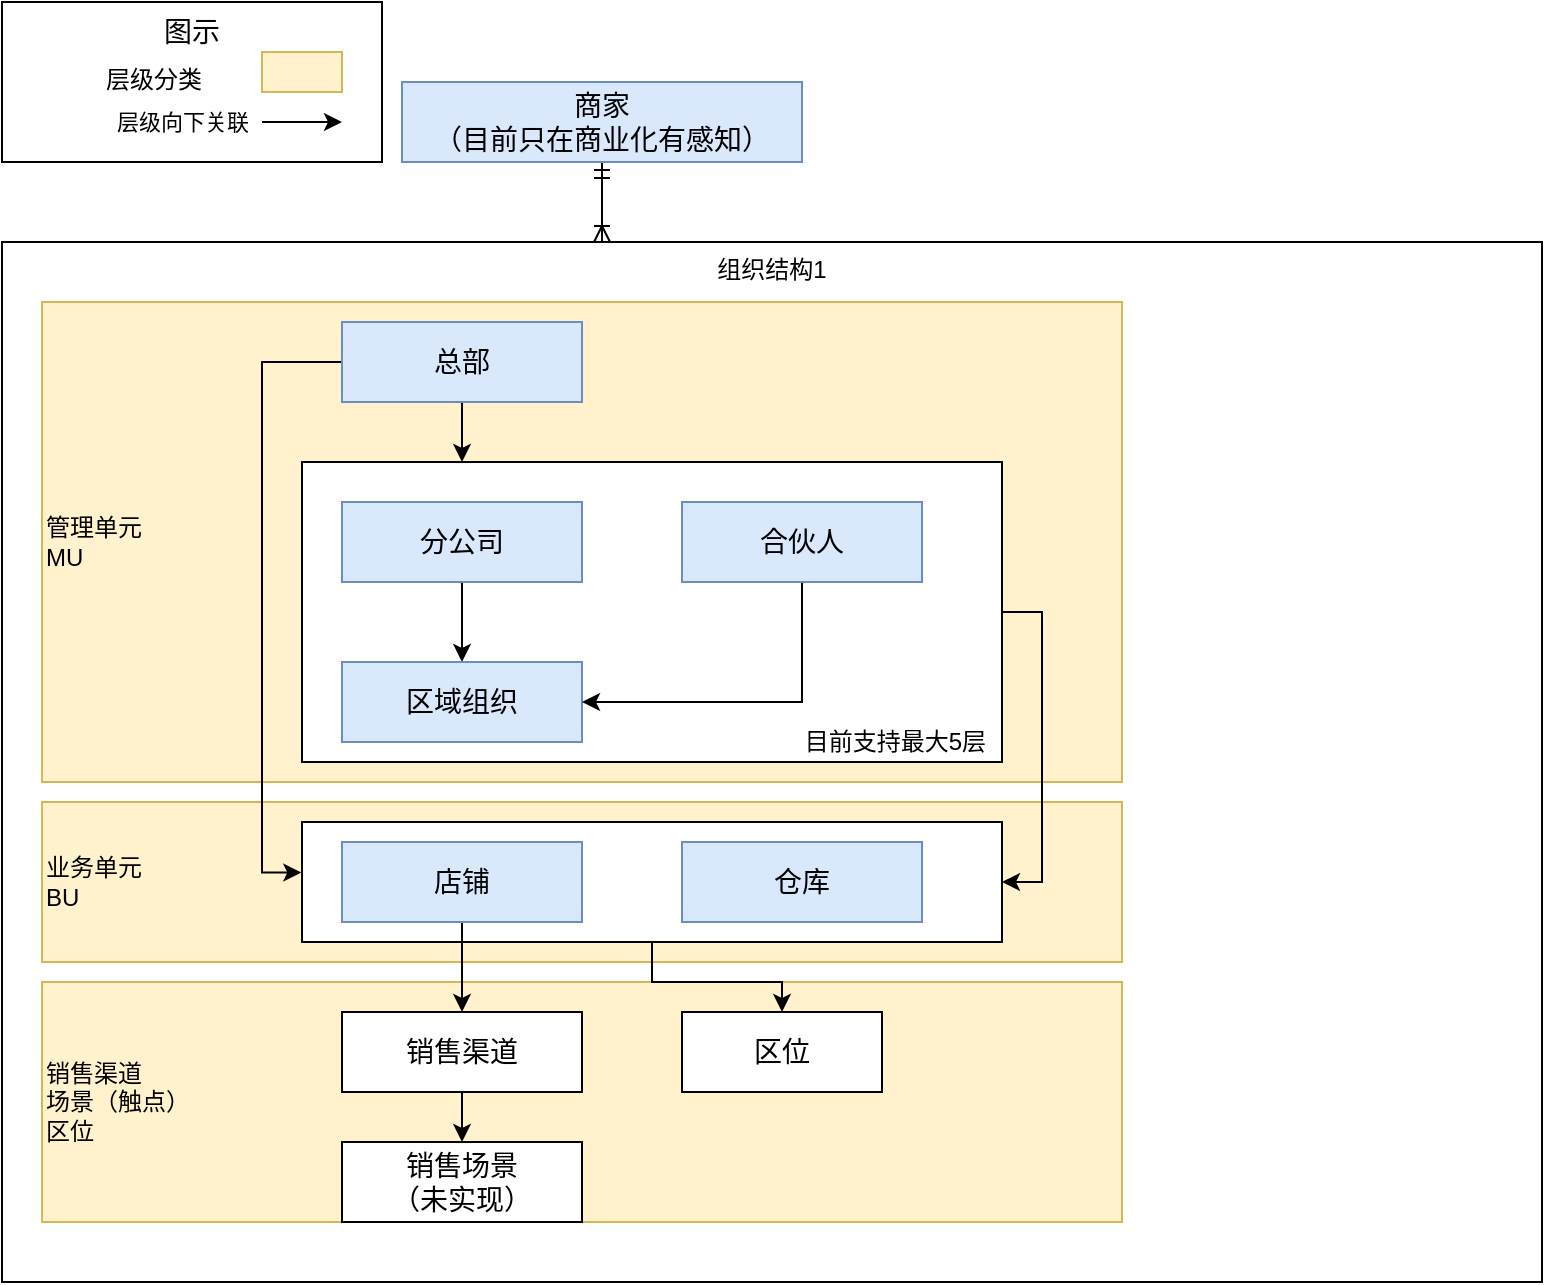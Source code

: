<mxfile version="26.1.0">
  <diagram name="第 1 页" id="WbPt4bbsBOw5-VIqv6sH">
    <mxGraphModel dx="2901" dy="1121" grid="1" gridSize="10" guides="1" tooltips="1" connect="1" arrows="1" fold="1" page="1" pageScale="1" pageWidth="827" pageHeight="1169" math="0" shadow="0">
      <root>
        <mxCell id="0" />
        <mxCell id="1" parent="0" />
        <mxCell id="G6fy1HRarIPwDXIXeRBV-1" value="组织结构1" style="rounded=0;whiteSpace=wrap;html=1;align=center;verticalAlign=top;" vertex="1" parent="1">
          <mxGeometry x="-290" y="320" width="770" height="520" as="geometry" />
        </mxCell>
        <mxCell id="G6fy1HRarIPwDXIXeRBV-2" value="管理单元&lt;br&gt;MU" style="rounded=0;whiteSpace=wrap;html=1;align=left;strokeColor=#d6b656;fillColor=#fff2cc;" vertex="1" parent="1">
          <mxGeometry x="-270" y="350" width="540" height="240" as="geometry" />
        </mxCell>
        <mxCell id="G6fy1HRarIPwDXIXeRBV-3" value="业务单元&lt;br&gt;BU" style="rounded=0;whiteSpace=wrap;html=1;align=left;strokeColor=#d6b656;fillColor=#fff2cc;" vertex="1" parent="1">
          <mxGeometry x="-270" y="600" width="540" height="80" as="geometry" />
        </mxCell>
        <mxCell id="G6fy1HRarIPwDXIXeRBV-4" value="" style="rounded=0;whiteSpace=wrap;html=1;fontSize=14;" vertex="1" parent="1">
          <mxGeometry x="-140" y="610" width="350" height="60" as="geometry" />
        </mxCell>
        <mxCell id="G6fy1HRarIPwDXIXeRBV-5" style="edgeStyle=orthogonalEdgeStyle;rounded=0;orthogonalLoop=1;jettySize=auto;html=1;entryX=1;entryY=0.5;entryDx=0;entryDy=0;endArrow=classic;endFill=1;" edge="1" parent="1" source="G6fy1HRarIPwDXIXeRBV-6" target="G6fy1HRarIPwDXIXeRBV-4">
          <mxGeometry relative="1" as="geometry">
            <Array as="points">
              <mxPoint x="230" y="505" />
              <mxPoint x="230" y="640" />
            </Array>
          </mxGeometry>
        </mxCell>
        <mxCell id="G6fy1HRarIPwDXIXeRBV-6" value="" style="rounded=0;whiteSpace=wrap;html=1;fontSize=14;" vertex="1" parent="1">
          <mxGeometry x="-140" y="430" width="350" height="150" as="geometry" />
        </mxCell>
        <mxCell id="G6fy1HRarIPwDXIXeRBV-7" style="rounded=0;orthogonalLoop=1;jettySize=auto;html=1;endArrow=ERoneToMany;endFill=0;startArrow=ERmandOne;startFill=0;" edge="1" parent="1" source="G6fy1HRarIPwDXIXeRBV-8">
          <mxGeometry relative="1" as="geometry">
            <mxPoint x="10" y="320" as="targetPoint" />
          </mxGeometry>
        </mxCell>
        <mxCell id="G6fy1HRarIPwDXIXeRBV-8" value="商家&lt;br&gt;（目前只在商业化有感知）" style="rounded=0;whiteSpace=wrap;html=1;fontSize=14;fillColor=#dae8fc;strokeColor=#6c8ebf;" vertex="1" parent="1">
          <mxGeometry x="-90" y="240" width="200" height="40" as="geometry" />
        </mxCell>
        <mxCell id="G6fy1HRarIPwDXIXeRBV-9" value="销售渠道&lt;br&gt;场景（触点）&lt;br&gt;区位" style="rounded=0;whiteSpace=wrap;html=1;align=left;strokeColor=#d6b656;fillColor=#fff2cc;" vertex="1" parent="1">
          <mxGeometry x="-270" y="690" width="540" height="120" as="geometry" />
        </mxCell>
        <mxCell id="G6fy1HRarIPwDXIXeRBV-10" value="" style="edgeStyle=orthogonalEdgeStyle;rounded=0;orthogonalLoop=1;jettySize=auto;html=1;endArrow=classic;endFill=1;" edge="1" parent="1" source="G6fy1HRarIPwDXIXeRBV-12">
          <mxGeometry relative="1" as="geometry">
            <mxPoint x="-60" y="430" as="targetPoint" />
          </mxGeometry>
        </mxCell>
        <mxCell id="G6fy1HRarIPwDXIXeRBV-11" style="edgeStyle=orthogonalEdgeStyle;rounded=0;orthogonalLoop=1;jettySize=auto;html=1;entryX=-0.001;entryY=0.421;entryDx=0;entryDy=0;entryPerimeter=0;endArrow=classic;endFill=1;" edge="1" parent="1" source="G6fy1HRarIPwDXIXeRBV-12" target="G6fy1HRarIPwDXIXeRBV-4">
          <mxGeometry relative="1" as="geometry">
            <Array as="points">
              <mxPoint x="-160" y="380" />
              <mxPoint x="-160" y="635" />
            </Array>
          </mxGeometry>
        </mxCell>
        <mxCell id="G6fy1HRarIPwDXIXeRBV-12" value="总部" style="rounded=0;whiteSpace=wrap;html=1;fontSize=14;fillColor=#dae8fc;strokeColor=#6c8ebf;" vertex="1" parent="1">
          <mxGeometry x="-120" y="360" width="120" height="40" as="geometry" />
        </mxCell>
        <mxCell id="G6fy1HRarIPwDXIXeRBV-13" style="edgeStyle=none;rounded=0;orthogonalLoop=1;jettySize=auto;html=1;endArrow=classic;endFill=1;" edge="1" parent="1" source="G6fy1HRarIPwDXIXeRBV-14" target="G6fy1HRarIPwDXIXeRBV-15">
          <mxGeometry relative="1" as="geometry" />
        </mxCell>
        <mxCell id="G6fy1HRarIPwDXIXeRBV-14" value="分公司" style="rounded=0;whiteSpace=wrap;html=1;fontSize=14;fillColor=#dae8fc;strokeColor=#6c8ebf;" vertex="1" parent="1">
          <mxGeometry x="-120" y="450" width="120" height="40" as="geometry" />
        </mxCell>
        <mxCell id="G6fy1HRarIPwDXIXeRBV-15" value="区域组织" style="rounded=0;whiteSpace=wrap;html=1;fontSize=14;fillColor=#dae8fc;strokeColor=#6c8ebf;" vertex="1" parent="1">
          <mxGeometry x="-120" y="530" width="120" height="40" as="geometry" />
        </mxCell>
        <mxCell id="G6fy1HRarIPwDXIXeRBV-16" style="edgeStyle=orthogonalEdgeStyle;rounded=0;orthogonalLoop=1;jettySize=auto;html=1;entryX=0.5;entryY=0;entryDx=0;entryDy=0;endArrow=classic;endFill=1;" edge="1" parent="1" source="G6fy1HRarIPwDXIXeRBV-17" target="G6fy1HRarIPwDXIXeRBV-20">
          <mxGeometry relative="1" as="geometry" />
        </mxCell>
        <mxCell id="G6fy1HRarIPwDXIXeRBV-17" value="店铺" style="rounded=0;whiteSpace=wrap;html=1;fontSize=14;fillColor=#dae8fc;strokeColor=#6c8ebf;" vertex="1" parent="1">
          <mxGeometry x="-120" y="620" width="120" height="40" as="geometry" />
        </mxCell>
        <mxCell id="G6fy1HRarIPwDXIXeRBV-18" value="仓库" style="rounded=0;whiteSpace=wrap;html=1;fontSize=14;fillColor=#dae8fc;strokeColor=#6c8ebf;" vertex="1" parent="1">
          <mxGeometry x="50" y="620" width="120" height="40" as="geometry" />
        </mxCell>
        <mxCell id="G6fy1HRarIPwDXIXeRBV-19" style="edgeStyle=orthogonalEdgeStyle;rounded=0;orthogonalLoop=1;jettySize=auto;html=1;entryX=0.5;entryY=0;entryDx=0;entryDy=0;" edge="1" parent="1" source="G6fy1HRarIPwDXIXeRBV-20" target="G6fy1HRarIPwDXIXeRBV-23">
          <mxGeometry relative="1" as="geometry" />
        </mxCell>
        <mxCell id="G6fy1HRarIPwDXIXeRBV-20" value="销售渠道" style="rounded=0;whiteSpace=wrap;html=1;fontSize=14;" vertex="1" parent="1">
          <mxGeometry x="-120" y="705" width="120" height="40" as="geometry" />
        </mxCell>
        <mxCell id="G6fy1HRarIPwDXIXeRBV-21" style="edgeStyle=orthogonalEdgeStyle;rounded=0;orthogonalLoop=1;jettySize=auto;html=1;entryX=1;entryY=0.5;entryDx=0;entryDy=0;endArrow=classic;endFill=1;" edge="1" parent="1" source="G6fy1HRarIPwDXIXeRBV-22" target="G6fy1HRarIPwDXIXeRBV-15">
          <mxGeometry relative="1" as="geometry">
            <Array as="points">
              <mxPoint x="110" y="550" />
            </Array>
          </mxGeometry>
        </mxCell>
        <mxCell id="G6fy1HRarIPwDXIXeRBV-22" value="合伙人" style="rounded=0;whiteSpace=wrap;html=1;fontSize=14;fillColor=#dae8fc;strokeColor=#6c8ebf;" vertex="1" parent="1">
          <mxGeometry x="50" y="450" width="120" height="40" as="geometry" />
        </mxCell>
        <mxCell id="G6fy1HRarIPwDXIXeRBV-23" value="销售场景&lt;br&gt;（未实现）" style="rounded=0;whiteSpace=wrap;html=1;fontSize=14;" vertex="1" parent="1">
          <mxGeometry x="-120" y="770" width="120" height="40" as="geometry" />
        </mxCell>
        <mxCell id="G6fy1HRarIPwDXIXeRBV-24" value="区位" style="rounded=0;whiteSpace=wrap;html=1;fontSize=14;" vertex="1" parent="1">
          <mxGeometry x="50" y="705" width="100" height="40" as="geometry" />
        </mxCell>
        <mxCell id="G6fy1HRarIPwDXIXeRBV-25" style="edgeStyle=orthogonalEdgeStyle;rounded=0;orthogonalLoop=1;jettySize=auto;html=1;" edge="1" parent="1" source="G6fy1HRarIPwDXIXeRBV-4" target="G6fy1HRarIPwDXIXeRBV-24">
          <mxGeometry relative="1" as="geometry" />
        </mxCell>
        <mxCell id="G6fy1HRarIPwDXIXeRBV-26" value="图示" style="rounded=0;whiteSpace=wrap;html=1;fontSize=14;verticalAlign=top;" vertex="1" parent="1">
          <mxGeometry x="-290" y="200" width="190" height="80" as="geometry" />
        </mxCell>
        <mxCell id="G6fy1HRarIPwDXIXeRBV-27" value="层级向下关联" style="endArrow=classic;html=1;" edge="1" parent="1">
          <mxGeometry x="-1" y="-40" width="50" height="50" relative="1" as="geometry">
            <mxPoint x="-160" y="260" as="sourcePoint" />
            <mxPoint x="-120" y="260" as="targetPoint" />
            <Array as="points">
              <mxPoint x="-160" y="260" />
            </Array>
            <mxPoint x="-40" y="-40" as="offset" />
          </mxGeometry>
        </mxCell>
        <mxCell id="G6fy1HRarIPwDXIXeRBV-28" value="" style="rounded=0;whiteSpace=wrap;html=1;align=left;strokeColor=#d6b656;fillColor=#fff2cc;" vertex="1" parent="1">
          <mxGeometry x="-160" y="225" width="40" height="20" as="geometry" />
        </mxCell>
        <mxCell id="G6fy1HRarIPwDXIXeRBV-29" value="层级分类" style="text;html=1;" vertex="1" parent="1">
          <mxGeometry x="-240" y="225" width="70" height="30" as="geometry" />
        </mxCell>
        <mxCell id="G6fy1HRarIPwDXIXeRBV-30" value="&amp;nbsp;目前支持最大5层" style="text;html=1;strokeColor=none;fillColor=none;align=center;verticalAlign=middle;whiteSpace=wrap;rounded=0;" vertex="1" parent="1">
          <mxGeometry x="80" y="560" width="150" height="20" as="geometry" />
        </mxCell>
      </root>
    </mxGraphModel>
  </diagram>
</mxfile>
